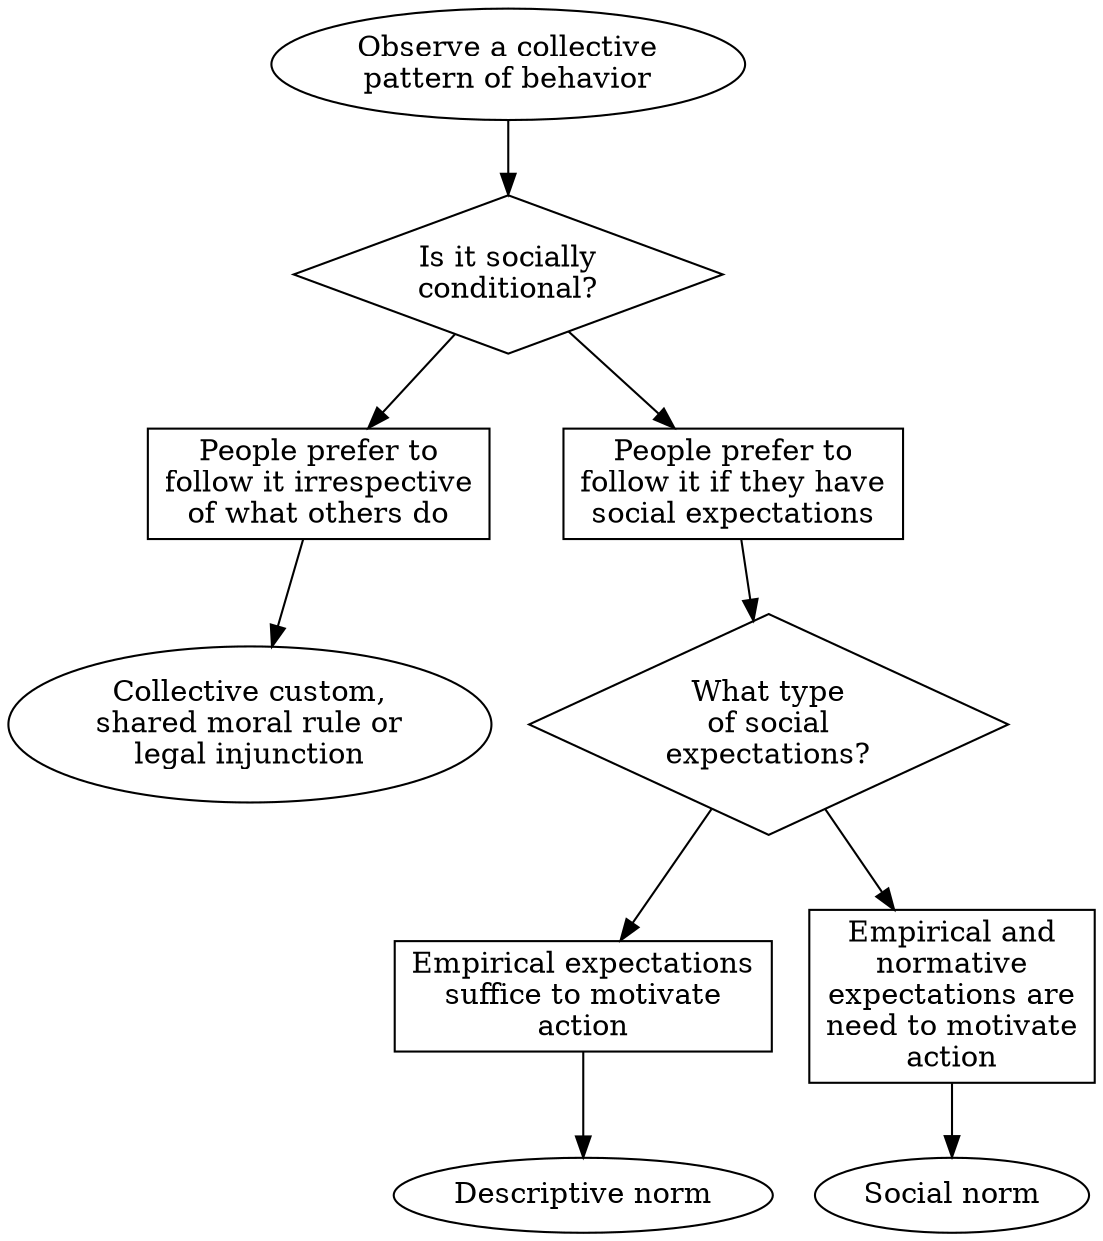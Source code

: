 digraph G {
  node [shape=box]
  a [label="Observe a collective\npattern of behavior" shape=ellipse]
  i [label="Is it socially\nconditional?" shape=diamond]
  b [label="People prefer to\nfollow it irrespective\nof what others do"]
  c [label="People prefer to\nfollow it if they have\nsocial expectations"]
  d [label="Collective custom,\nshared moral rule or\nlegal injunction" shape=ellipse]
  j [label="What type\nof social\nexpectations?" shape=diamond]
  e [label="Empirical expectations\nsuffice to motivate\naction"]
  f [label="Empirical and\nnormative\nexpectations are\nneed to motivate\naction"]
  g [label="Descriptive norm" shape=ellipse]
  h [label="Social norm" shape=ellipse]
  a -> i
  i -> b
  i -> c
  b -> d
  c -> j
  j -> e
  j -> f
  e -> g
  f -> h
}
